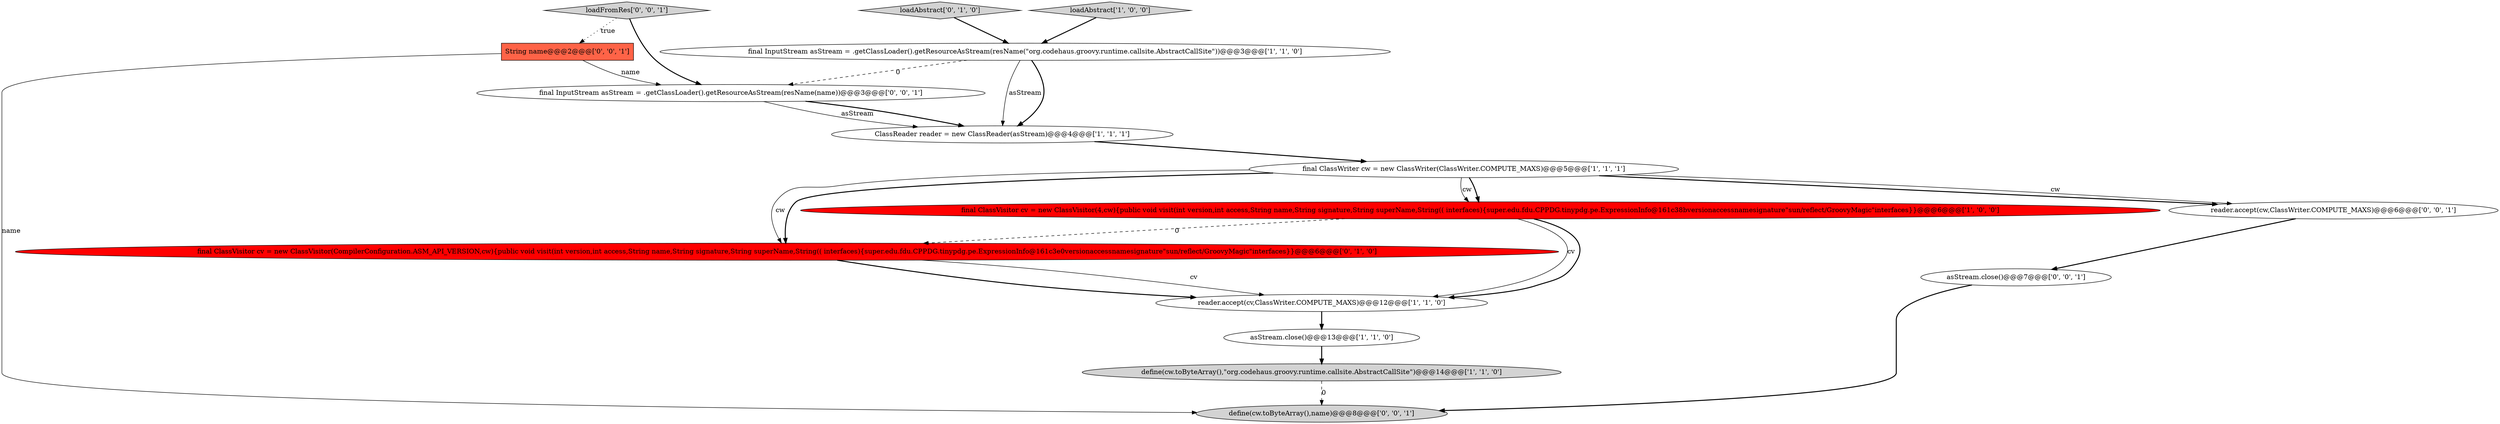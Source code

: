 digraph {
14 [style = filled, label = "reader.accept(cw,ClassWriter.COMPUTE_MAXS)@@@6@@@['0', '0', '1']", fillcolor = white, shape = ellipse image = "AAA0AAABBB3BBB"];
7 [style = filled, label = "final ClassWriter cw = new ClassWriter(ClassWriter.COMPUTE_MAXS)@@@5@@@['1', '1', '1']", fillcolor = white, shape = ellipse image = "AAA0AAABBB1BBB"];
6 [style = filled, label = "define(cw.toByteArray(),\"org.codehaus.groovy.runtime.callsite.AbstractCallSite\")@@@14@@@['1', '1', '0']", fillcolor = lightgray, shape = ellipse image = "AAA0AAABBB1BBB"];
0 [style = filled, label = "asStream.close()@@@13@@@['1', '1', '0']", fillcolor = white, shape = ellipse image = "AAA0AAABBB1BBB"];
8 [style = filled, label = "final ClassVisitor cv = new ClassVisitor(CompilerConfiguration.ASM_API_VERSION,cw){public void visit(int version,int access,String name,String signature,String superName,String(( interfaces){super.edu.fdu.CPPDG.tinypdg.pe.ExpressionInfo@161c3e0versionaccessnamesignature\"sun/reflect/GroovyMagic\"interfaces}}@@@6@@@['0', '1', '0']", fillcolor = red, shape = ellipse image = "AAA1AAABBB2BBB"];
12 [style = filled, label = "asStream.close()@@@7@@@['0', '0', '1']", fillcolor = white, shape = ellipse image = "AAA0AAABBB3BBB"];
10 [style = filled, label = "String name@@@2@@@['0', '0', '1']", fillcolor = tomato, shape = box image = "AAA0AAABBB3BBB"];
9 [style = filled, label = "loadAbstract['0', '1', '0']", fillcolor = lightgray, shape = diamond image = "AAA0AAABBB2BBB"];
2 [style = filled, label = "ClassReader reader = new ClassReader(asStream)@@@4@@@['1', '1', '1']", fillcolor = white, shape = ellipse image = "AAA0AAABBB1BBB"];
13 [style = filled, label = "final InputStream asStream = .getClassLoader().getResourceAsStream(resName(name))@@@3@@@['0', '0', '1']", fillcolor = white, shape = ellipse image = "AAA0AAABBB3BBB"];
4 [style = filled, label = "reader.accept(cv,ClassWriter.COMPUTE_MAXS)@@@12@@@['1', '1', '0']", fillcolor = white, shape = ellipse image = "AAA0AAABBB1BBB"];
5 [style = filled, label = "final InputStream asStream = .getClassLoader().getResourceAsStream(resName(\"org.codehaus.groovy.runtime.callsite.AbstractCallSite\"))@@@3@@@['1', '1', '0']", fillcolor = white, shape = ellipse image = "AAA0AAABBB1BBB"];
1 [style = filled, label = "loadAbstract['1', '0', '0']", fillcolor = lightgray, shape = diamond image = "AAA0AAABBB1BBB"];
11 [style = filled, label = "loadFromRes['0', '0', '1']", fillcolor = lightgray, shape = diamond image = "AAA0AAABBB3BBB"];
3 [style = filled, label = "final ClassVisitor cv = new ClassVisitor(4,cw){public void visit(int version,int access,String name,String signature,String superName,String(( interfaces){super.edu.fdu.CPPDG.tinypdg.pe.ExpressionInfo@161c38bversionaccessnamesignature\"sun/reflect/GroovyMagic\"interfaces}}@@@6@@@['1', '0', '0']", fillcolor = red, shape = ellipse image = "AAA1AAABBB1BBB"];
15 [style = filled, label = "define(cw.toByteArray(),name)@@@8@@@['0', '0', '1']", fillcolor = lightgray, shape = ellipse image = "AAA0AAABBB3BBB"];
1->5 [style = bold, label=""];
5->13 [style = dashed, label="0"];
10->15 [style = solid, label="name"];
10->13 [style = solid, label="name"];
5->2 [style = solid, label="asStream"];
8->4 [style = solid, label="cv"];
0->6 [style = bold, label=""];
11->10 [style = dotted, label="true"];
12->15 [style = bold, label=""];
3->4 [style = solid, label="cv"];
7->8 [style = bold, label=""];
3->4 [style = bold, label=""];
7->3 [style = bold, label=""];
4->0 [style = bold, label=""];
7->14 [style = bold, label=""];
5->2 [style = bold, label=""];
13->2 [style = solid, label="asStream"];
6->15 [style = dashed, label="0"];
14->12 [style = bold, label=""];
11->13 [style = bold, label=""];
9->5 [style = bold, label=""];
3->8 [style = dashed, label="0"];
7->3 [style = solid, label="cw"];
2->7 [style = bold, label=""];
8->4 [style = bold, label=""];
7->14 [style = solid, label="cw"];
7->8 [style = solid, label="cw"];
13->2 [style = bold, label=""];
}
